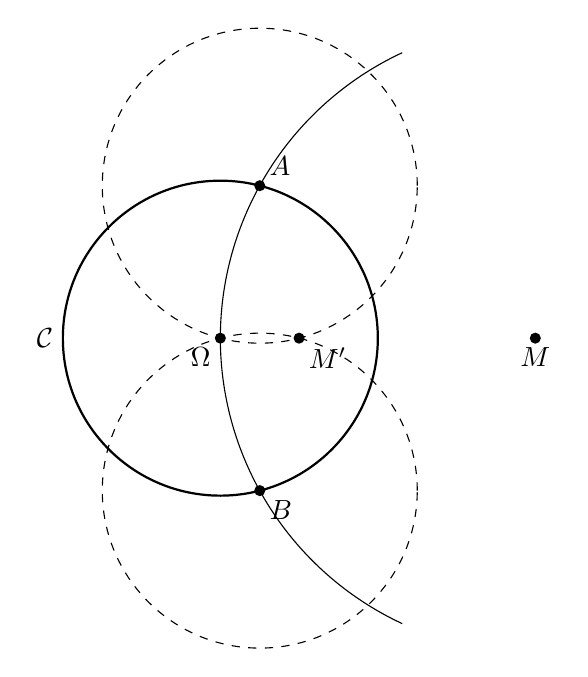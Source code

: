 \begin{tikzpicture}[scale=2]
     \coordinate (O) at (0,0);
     \coordinate (M) at (0:2);
     \coordinate (MM) at (0:0.5);
     \coordinate (I) at (0:0.25);

 % a la main
     \coordinate (A) at (75.5:1);
     \coordinate (B) at (-75.5:1);


      \draw[thick] (O) circle (1);
      \draw[dashed] (A) circle (1);
      \draw[dashed] (B) circle (1);

      \draw (O) arc (0:-65:-2);
      \draw (O) arc (0:+65:-2);

       \node at (0,0) [below left] {$\Omega$};    
       \fill (0,0) circle (1pt);

       \node at (-1,0) [left] {$\mathcal{C}$};    
%       \node at (0,-0.5) {$r$};    

       \fill (M) circle (1pt);
       \node at (M) [below] {$M$};

       \fill (MM) circle (1pt);
       \node at (MM) [below right] {$M'$};


       \fill (A) circle (1pt);
       \node at (A) [above right] {$A$};

        \fill (B) circle (1pt);
       \node at (B) [below right] {$B$};     
\end{tikzpicture}
